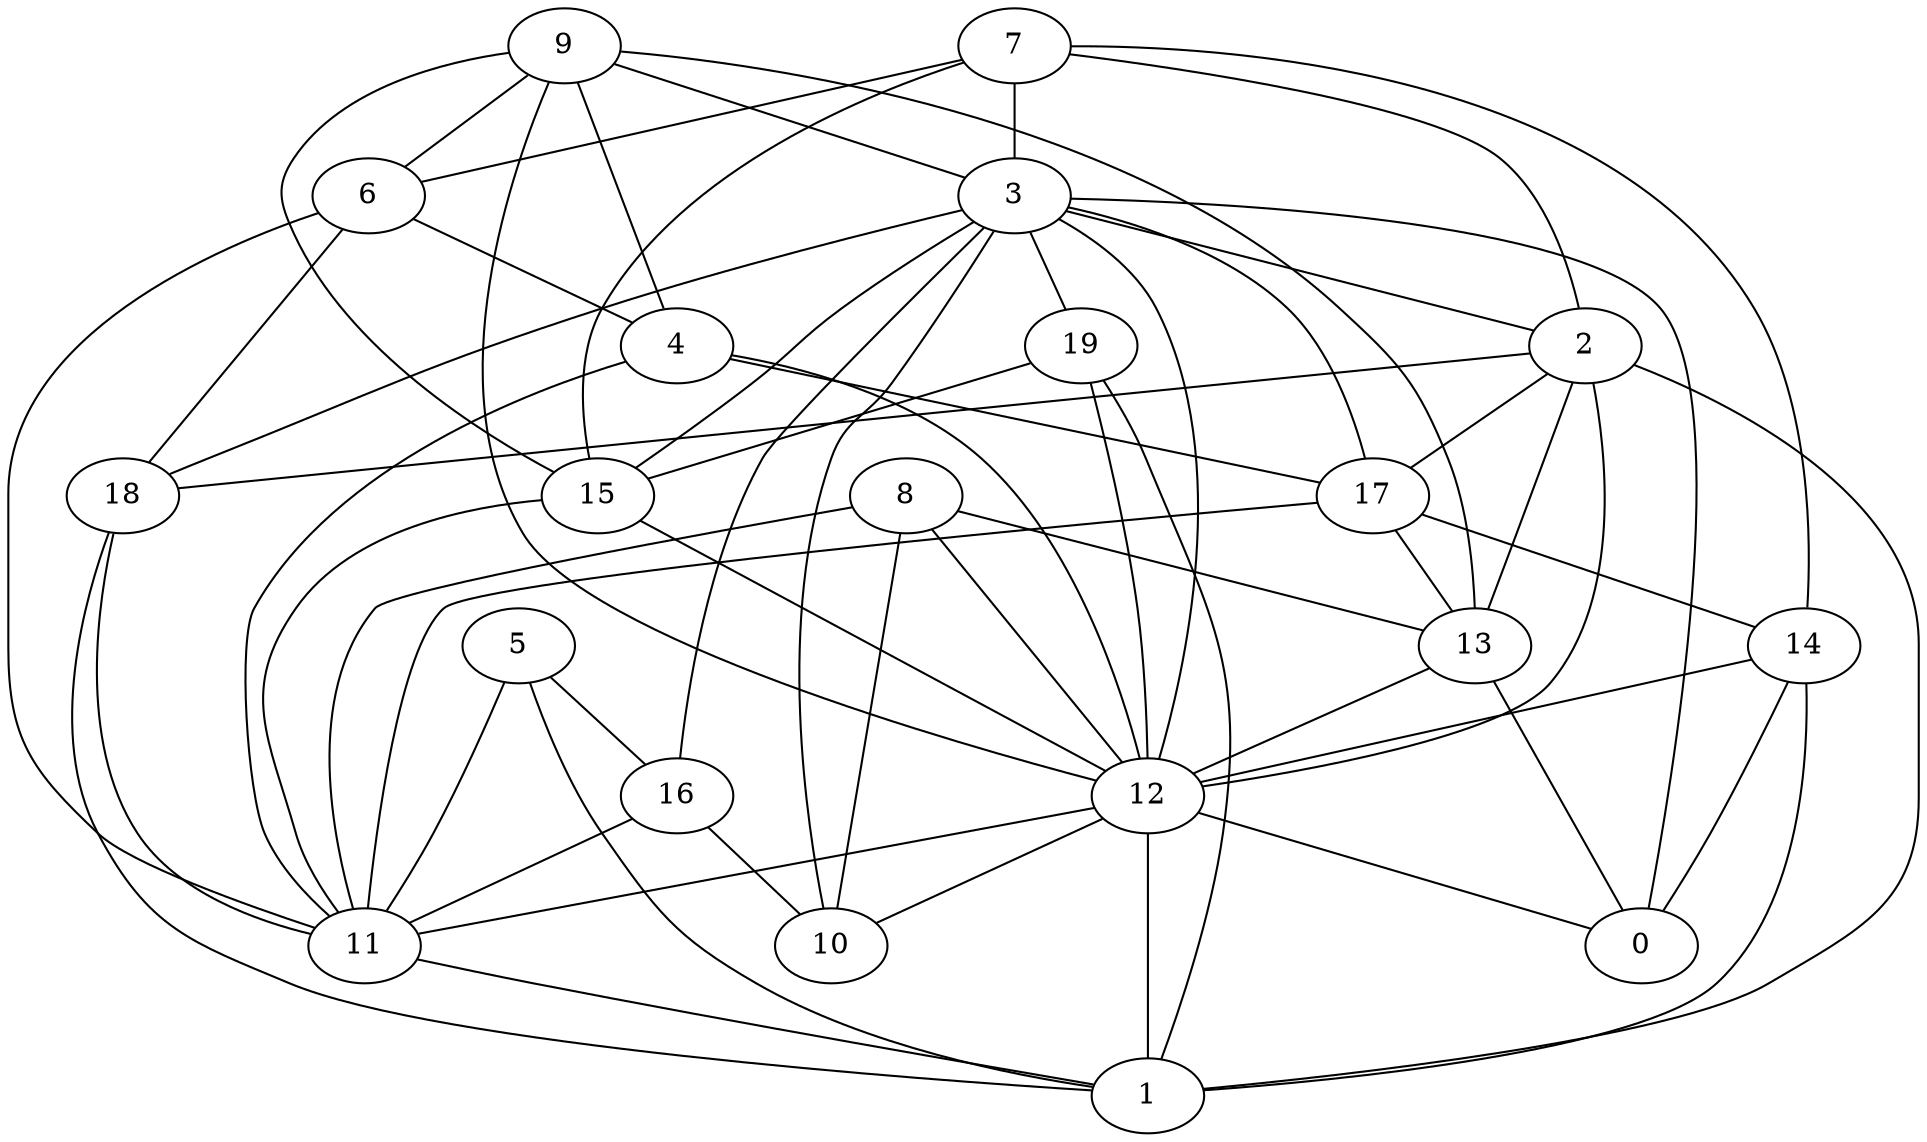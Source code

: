 digraph GG_graph {

subgraph G_graph {
edge [color = black]
"5" -> "1" [dir = none]
"14" -> "0" [dir = none]
"9" -> "4" [dir = none]
"6" -> "18" [dir = none]
"19" -> "1" [dir = none]
"12" -> "11" [dir = none]
"12" -> "10" [dir = none]
"2" -> "13" [dir = none]
"2" -> "18" [dir = none]
"8" -> "12" [dir = none]
"3" -> "19" [dir = none]
"3" -> "18" [dir = none]
"3" -> "10" [dir = none]
"16" -> "10" [dir = none]
"4" -> "12" [dir = none]
"15" -> "12" [dir = none]
"17" -> "14" [dir = none]
"17" -> "11" [dir = none]
"7" -> "2" [dir = none]
"2" -> "1" [dir = none]
"19" -> "12" [dir = none]
"7" -> "6" [dir = none]
"6" -> "11" [dir = none]
"3" -> "2" [dir = none]
"12" -> "1" [dir = none]
"8" -> "10" [dir = none]
"18" -> "1" [dir = none]
"3" -> "12" [dir = none]
"3" -> "17" [dir = none]
"16" -> "11" [dir = none]
"2" -> "17" [dir = none]
"7" -> "14" [dir = none]
"9" -> "15" [dir = none]
"6" -> "4" [dir = none]
"3" -> "0" [dir = none]
"9" -> "12" [dir = none]
"9" -> "3" [dir = none]
"7" -> "3" [dir = none]
"18" -> "11" [dir = none]
"7" -> "15" [dir = none]
"2" -> "12" [dir = none]
"15" -> "11" [dir = none]
"5" -> "16" [dir = none]
"13" -> "12" [dir = none]
"8" -> "11" [dir = none]
"3" -> "15" [dir = none]
"9" -> "6" [dir = none]
"12" -> "0" [dir = none]
"4" -> "11" [dir = none]
"14" -> "12" [dir = none]
"13" -> "0" [dir = none]
"19" -> "15" [dir = none]
"4" -> "17" [dir = none]
"8" -> "13" [dir = none]
"3" -> "16" [dir = none]
"11" -> "1" [dir = none]
"17" -> "13" [dir = none]
"5" -> "11" [dir = none]
"9" -> "13" [dir = none]
"14" -> "1" [dir = none]
}

}
